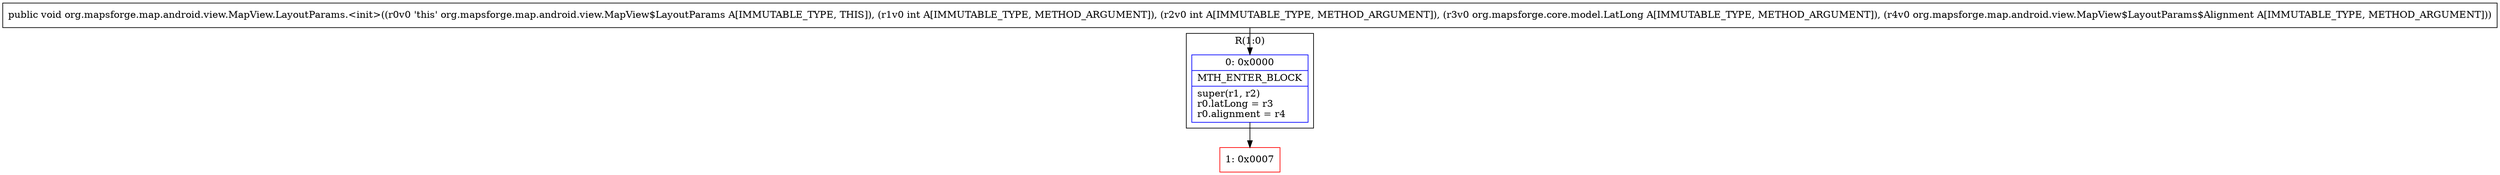 digraph "CFG fororg.mapsforge.map.android.view.MapView.LayoutParams.\<init\>(IILorg\/mapsforge\/core\/model\/LatLong;Lorg\/mapsforge\/map\/android\/view\/MapView$LayoutParams$Alignment;)V" {
subgraph cluster_Region_116404259 {
label = "R(1:0)";
node [shape=record,color=blue];
Node_0 [shape=record,label="{0\:\ 0x0000|MTH_ENTER_BLOCK\l|super(r1, r2)\lr0.latLong = r3\lr0.alignment = r4\l}"];
}
Node_1 [shape=record,color=red,label="{1\:\ 0x0007}"];
MethodNode[shape=record,label="{public void org.mapsforge.map.android.view.MapView.LayoutParams.\<init\>((r0v0 'this' org.mapsforge.map.android.view.MapView$LayoutParams A[IMMUTABLE_TYPE, THIS]), (r1v0 int A[IMMUTABLE_TYPE, METHOD_ARGUMENT]), (r2v0 int A[IMMUTABLE_TYPE, METHOD_ARGUMENT]), (r3v0 org.mapsforge.core.model.LatLong A[IMMUTABLE_TYPE, METHOD_ARGUMENT]), (r4v0 org.mapsforge.map.android.view.MapView$LayoutParams$Alignment A[IMMUTABLE_TYPE, METHOD_ARGUMENT])) }"];
MethodNode -> Node_0;
Node_0 -> Node_1;
}

